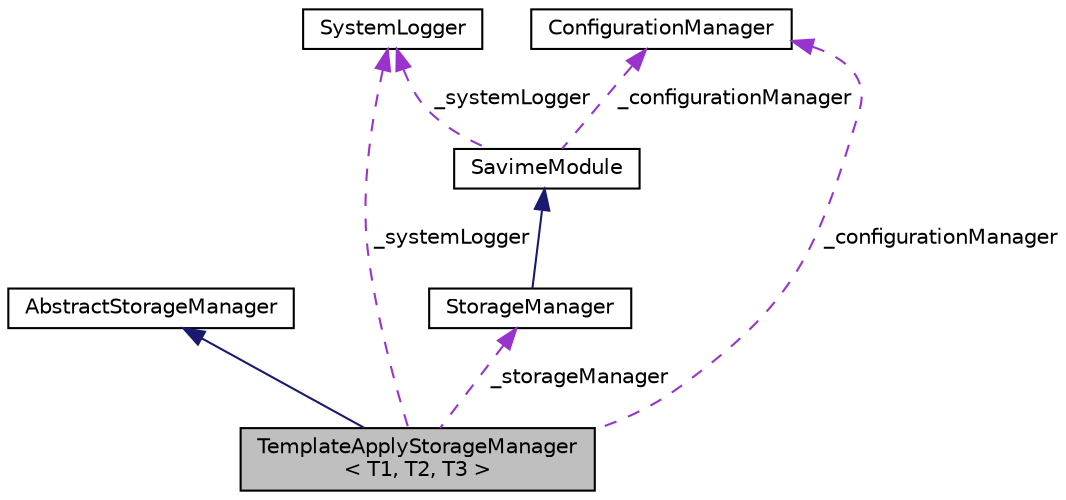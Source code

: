 digraph "TemplateApplyStorageManager&lt; T1, T2, T3 &gt;"
{
  edge [fontname="Helvetica",fontsize="10",labelfontname="Helvetica",labelfontsize="10"];
  node [fontname="Helvetica",fontsize="10",shape=record];
  Node2 [label="TemplateApplyStorageManager\l\< T1, T2, T3 \>",height=0.2,width=0.4,color="black", fillcolor="grey75", style="filled", fontcolor="black"];
  Node3 -> Node2 [dir="back",color="midnightblue",fontsize="10",style="solid",fontname="Helvetica"];
  Node3 [label="AbstractStorageManager",height=0.2,width=0.4,color="black", fillcolor="white", style="filled",URL="$classAbstractStorageManager.html"];
  Node4 -> Node2 [dir="back",color="darkorchid3",fontsize="10",style="dashed",label=" _storageManager" ,fontname="Helvetica"];
  Node4 [label="StorageManager",height=0.2,width=0.4,color="black", fillcolor="white", style="filled",URL="$classStorageManager.html"];
  Node5 -> Node4 [dir="back",color="midnightblue",fontsize="10",style="solid",fontname="Helvetica"];
  Node5 [label="SavimeModule",height=0.2,width=0.4,color="black", fillcolor="white", style="filled",URL="$classSavimeModule.html"];
  Node6 -> Node5 [dir="back",color="darkorchid3",fontsize="10",style="dashed",label=" _systemLogger" ,fontname="Helvetica"];
  Node6 [label="SystemLogger",height=0.2,width=0.4,color="black", fillcolor="white", style="filled",URL="$classSystemLogger.html"];
  Node7 -> Node5 [dir="back",color="darkorchid3",fontsize="10",style="dashed",label=" _configurationManager" ,fontname="Helvetica"];
  Node7 [label="ConfigurationManager",height=0.2,width=0.4,color="black", fillcolor="white", style="filled",URL="$classConfigurationManager.html"];
  Node6 -> Node2 [dir="back",color="darkorchid3",fontsize="10",style="dashed",label=" _systemLogger" ,fontname="Helvetica"];
  Node7 -> Node2 [dir="back",color="darkorchid3",fontsize="10",style="dashed",label=" _configurationManager" ,fontname="Helvetica"];
}
